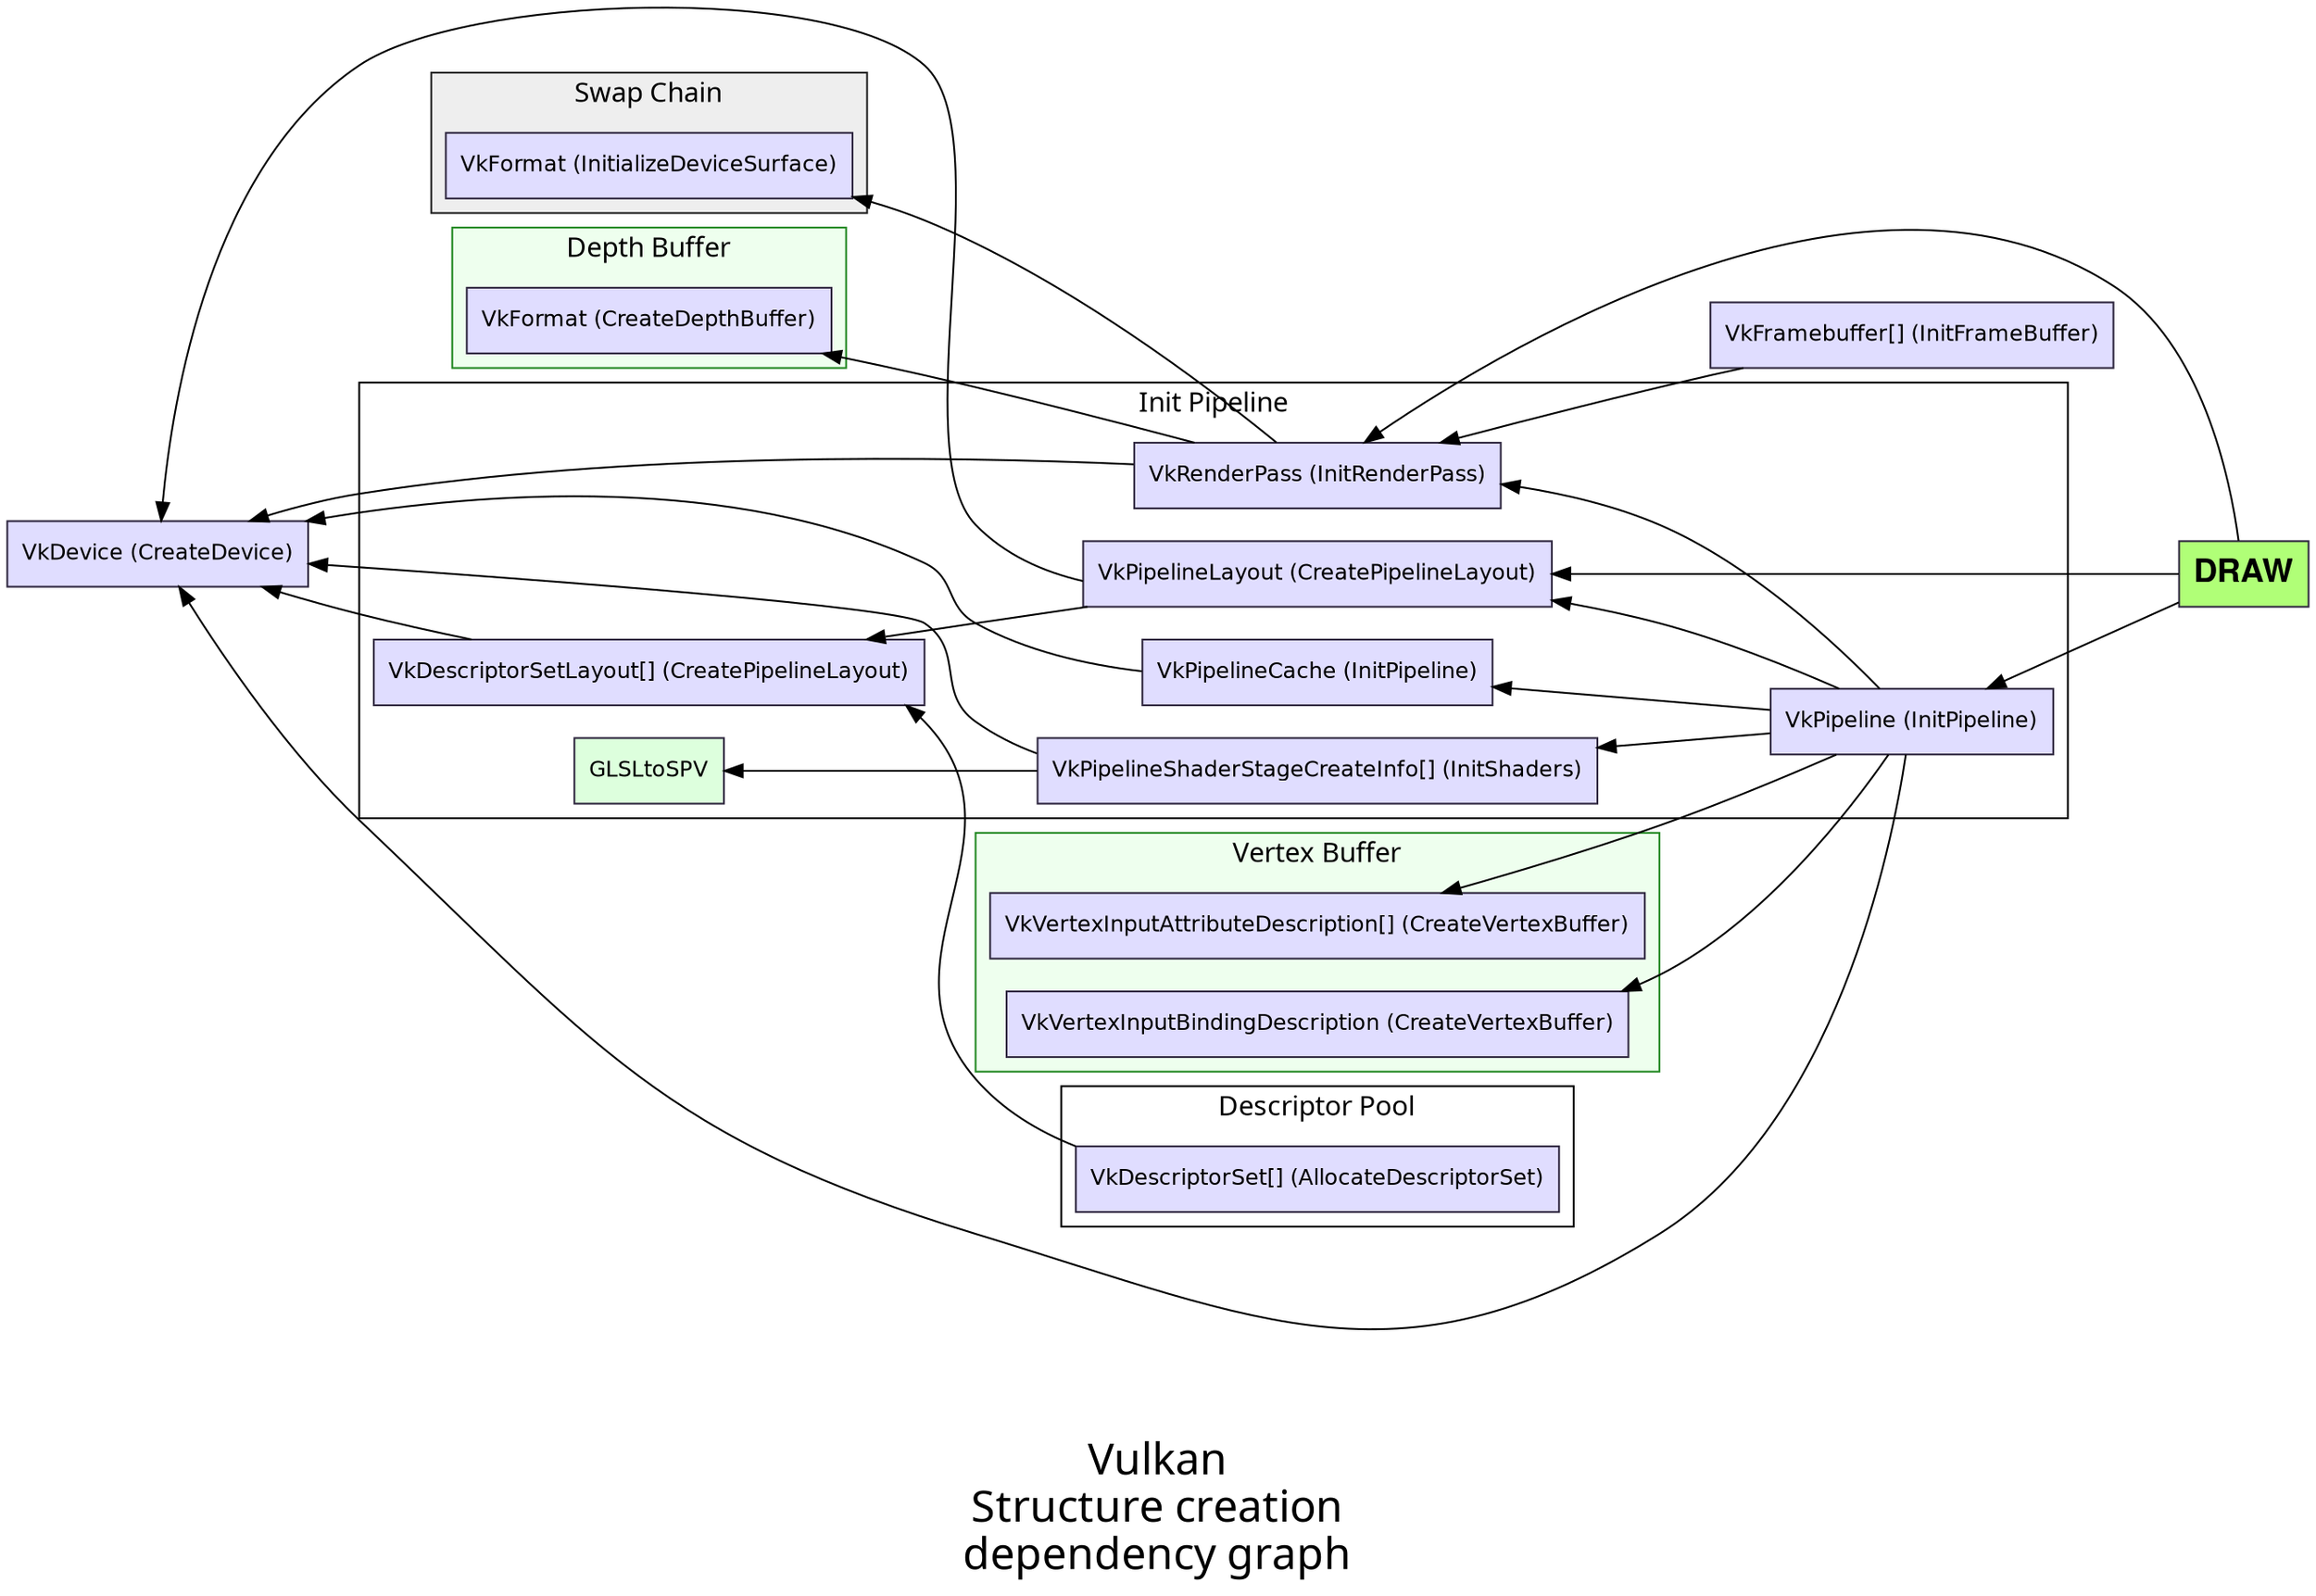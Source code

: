 digraph g {
  // STYLING
  rankdir=RL;
  graph [ fontname = "sans-serif",
          fontsize = 24,
          label = "\n\nVulkan\nStructure creation\ndependency graph",
          ];
  
  node [  shape = rectangle,
          style = filled,
          color = "#302840",
          fillcolor = "#E0DDFF",
          fontname = "helvetica",
          fontsize = 12 ];
  
  // Graph Contrete Styling
  "GLSLtoSPV" [fillcolor = "#DDFFDD"];
  
  "DRAW" [fillcolor = "#B0FF77", fontname = "helvetica bold", fontsize = 18 ];
  
  // Vertexbuffer
  subgraph cluster_6 {
    node [style=filled];
    color="#228822";
    style=filled;
    fillcolor = "#EEFFEE";
    fontsize = 15;
    label = "Vertex Buffer";
    
    "VkVertexInputAttributeDescription[] (CreateVertexBuffer)";
    "VkVertexInputBindingDescription (CreateVertexBuffer)";
  }
  
  // SWAP CHAIN
  subgraph cluster_0 {
    node [style=filled];
    color="#222222";
    style=filled;
    fillcolor = "#EEEEEE";
    fontsize = 15;
    label = "Swap Chain";
  
    "VkFormat (InitializeDeviceSurface)";
  }
  
  // DEPTH BUFFER
  subgraph cluster_2 {
    node [style=filled];
    color="#228822";
    style=filled;
    fillcolor = "#EEFFEE";
    fontsize = 15;
    label = "Depth Buffer";
    
    "VkFormat (CreateDepthBuffer)";
  }
  
  
   // Pipeline & renderpass
  subgraph cluster_4 {
    node [style=filled];
    color="#000000";
    fontsize = 15;
    label = "Pipeline & RenderPass";
    
    "VkPipelineLayout (CreatePipelineLayout)" -> "VkDescriptorSetLayout[] (CreatePipelineLayout)";
    "VkRenderPass (InitRenderPass)";
    "VkPipelineShaderStageCreateInfo[] (InitShaders)";
    "VkPipelineShaderStageCreateInfo[] (InitShaders)" -> "GLSLtoSPV";
  }
  "VkDescriptorSetLayout[] (CreatePipelineLayout)" -> "VkDevice (CreateDevice)";
  "VkPipelineLayout (CreatePipelineLayout)" -> "VkDevice (CreateDevice)";
  "VkPipelineShaderStageCreateInfo[] (InitShaders)" -> "VkDevice (CreateDevice)";
  "VkRenderPass (InitRenderPass)" -> "VkDevice (CreateDevice)";
  "VkRenderPass (InitRenderPass)" -> "VkFormat (InitializeDeviceSurface)";
  "VkRenderPass (InitRenderPass)" -> "VkFormat (CreateDepthBuffer)";
  
  // InitPipeline 
  /* susceptible de ser separado o junto con el anterior
       - para separarlo llamarlos cluster 4 y 5 respectivamente
       - para mantenerlos juntos los dos han de ser cluster 4
   */
  subgraph cluster_4 {
    node [style=filled];
    color="#000000";
    fontsize = 15;
    label = "Init Pipeline";
    
    "VkPipeline (InitPipeline)" -> "VkPipelineCache (InitPipeline)";
  }
  "VkPipelineCache (InitPipeline)" -> "VkDevice (CreateDevice)";
  
  "VkPipeline (InitPipeline)" -> "VkDevice (CreateDevice)";
  "VkPipeline (InitPipeline)" -> "VkRenderPass (InitRenderPass)";
  "VkPipeline (InitPipeline)" -> "VkPipelineShaderStageCreateInfo[] (InitShaders)";
  "VkPipeline (InitPipeline)" -> "VkPipelineLayout (CreatePipelineLayout)";
  "VkPipeline (InitPipeline)" -> "VkVertexInputBindingDescription (CreateVertexBuffer)" ;
  "VkPipeline (InitPipeline)" -> "VkVertexInputAttributeDescription[] (CreateVertexBuffer)";
  
  // AllocateDescriptorSet
  subgraph cluster_7 {
    node [style=filled];
    color="#000000";
    fontsize = 15;
    label = "Descriptor Pool";
    
    "VkDescriptorSet[] (AllocateDescriptorSet)";
  }
  "VkDescriptorSet[] (AllocateDescriptorSet)" -> "VkDescriptorSetLayout[] (CreatePipelineLayout)";
  
  // Framebuffers
  "VkFramebuffer[] (InitFrameBuffer)" -> "VkRenderPass (InitRenderPass)";
  
  // Draw Cube
  "DRAW" -> "VkPipeline (InitPipeline)";
  "DRAW" -> "VkRenderPass (InitRenderPass)";
  "DRAW" -> "VkPipelineLayout (CreatePipelineLayout)";
  
}



























